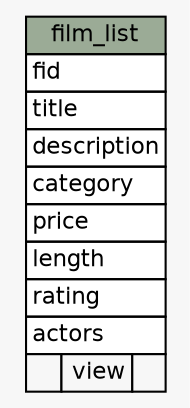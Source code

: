 // dot 2.26.3 on Linux 3.0.0-19-generic
// SchemaSpy rev 590
digraph "film_list" {
  graph [
    rankdir="RL"
    bgcolor="#f7f7f7"
    nodesep="0.18"
    ranksep="0.46"
    fontname="Helvetica"
    fontsize="11"
  ];
  node [
    fontname="Helvetica"
    fontsize="11"
    shape="plaintext"
  ];
  edge [
    arrowsize="0.8"
  ];
  "film_list" [
    label=<
    <TABLE BORDER="0" CELLBORDER="1" CELLSPACING="0" BGCOLOR="#ffffff">
      <TR><TD COLSPAN="3" BGCOLOR="#9bab96" ALIGN="CENTER">film_list</TD></TR>
      <TR><TD PORT="fid" COLSPAN="3" ALIGN="LEFT">fid</TD></TR>
      <TR><TD PORT="title" COLSPAN="3" ALIGN="LEFT">title</TD></TR>
      <TR><TD PORT="description" COLSPAN="3" ALIGN="LEFT">description</TD></TR>
      <TR><TD PORT="category" COLSPAN="3" ALIGN="LEFT">category</TD></TR>
      <TR><TD PORT="price" COLSPAN="3" ALIGN="LEFT">price</TD></TR>
      <TR><TD PORT="length" COLSPAN="3" ALIGN="LEFT">length</TD></TR>
      <TR><TD PORT="rating" COLSPAN="3" ALIGN="LEFT">rating</TD></TR>
      <TR><TD PORT="actors" COLSPAN="3" ALIGN="LEFT">actors</TD></TR>
      <TR><TD ALIGN="LEFT" BGCOLOR="#f7f7f7">  </TD><TD ALIGN="RIGHT" BGCOLOR="#f7f7f7">view</TD><TD ALIGN="RIGHT" BGCOLOR="#f7f7f7">  </TD></TR>
    </TABLE>>
    URL="tables/film_list.html"
    tooltip="film_list"
  ];
}
